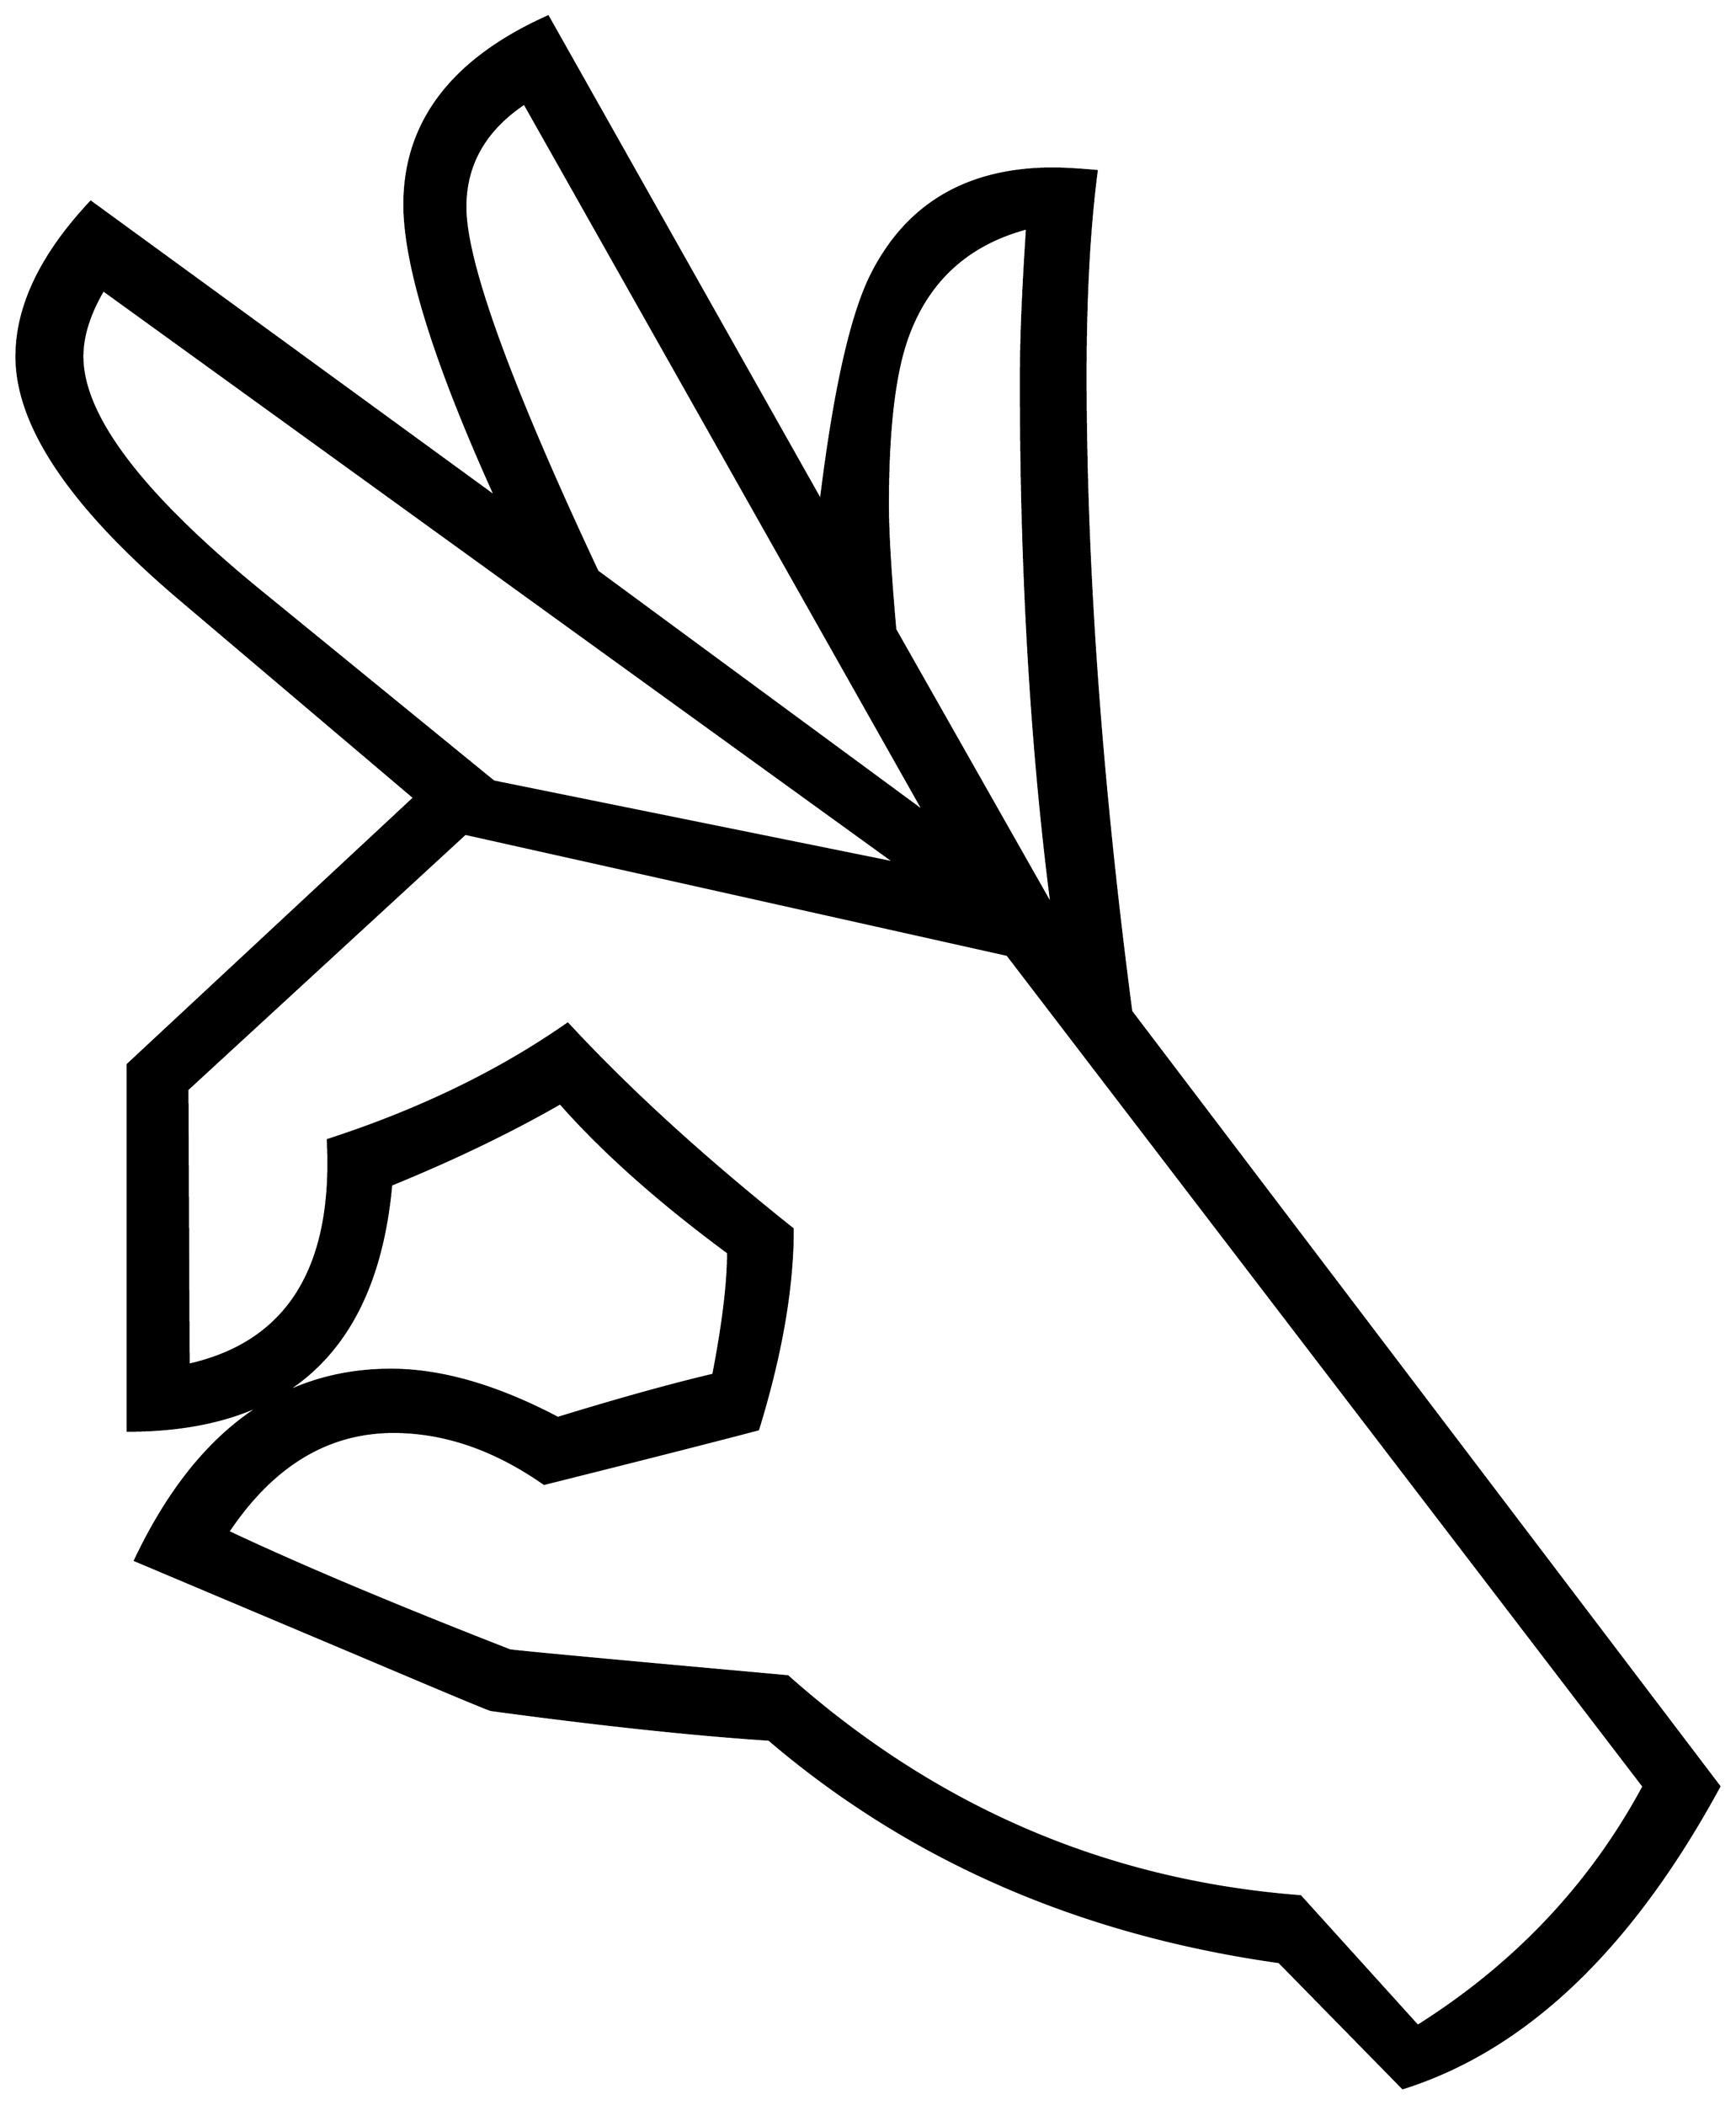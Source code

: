 


\begin{tikzpicture}[y=0.80pt, x=0.80pt, yscale=-1.0, xscale=1.0, inner sep=0pt, outer sep=0pt]
\begin{scope}[shift={(100.0,1890.0)},nonzero rule]
  \path[draw=.,fill=.,line width=1.600pt] (1550.0,-172.0) ..
    controls (1478.667,-40.667) and (1393.333,40.667) .. (1294.0,72.0)
    -- (1194.0,-30.0) .. controls (1032.667,-52.667) and
    (895.0,-112.667) .. (781.0,-210.0) .. controls (719.667,-214.0)
    and (644.667,-222.0) .. (556.0,-234.0) .. controls
    (553.333,-234.667) and (521.333,-248.0) .. (460.0,-274.0) --
    (268.0,-355.0) .. controls (316.667,-457.667) and (385.667,-509.0)
    .. (475.0,-509.0) .. controls (515.667,-509.0) and
    (560.667,-496.0) .. (610.0,-470.0) .. controls (660.0,-485.333)
    and (702.0,-497.0) .. (736.0,-505.0) .. controls
    (744.0,-546.333) and (748.0,-579.333) .. (748.0,-604.0) ..
    controls (692.0,-645.333) and (646.667,-685.667) .. (612.0,-725.0)
    .. controls (571.333,-701.667) and (525.667,-679.667) ..
    (475.0,-659.0) .. controls (463.0,-526.333) and (392.0,-460.0)
    .. (262.0,-460.0) -- (262.0,-756.0) -- (494.0,-972.0) --
    (304.0,-1133.0) .. controls (216.0,-1207.667) and
    (172.0,-1273.0) .. (172.0,-1329.0) .. controls
    (172.0,-1369.667) and (192.0,-1411.333) .. (232.0,-1454.0) --
    (560.0,-1215.0) .. controls (510.667,-1323.667) and
    (486.0,-1402.667) .. (486.0,-1452.0) .. controls
    (486.0,-1518.667) and (524.667,-1569.333) .. (602.0,-1604.0) --
    (823.0,-1212.0) .. controls (833.667,-1299.333) and
    (847.0,-1359.667) .. (863.0,-1393.0) .. controls
    (891.667,-1451.667) and (941.0,-1481.0) .. (1011.0,-1481.0) ..
    controls (1019.0,-1481.0) and (1030.667,-1480.333) ..
    (1046.0,-1479.0) .. controls (1040.0,-1433.0) and
    (1037.0,-1378.0) .. (1037.0,-1314.0) .. controls
    (1037.0,-1158.667) and (1049.333,-987.0) .. (1074.0,-799.0) --
    (1550.0,-172.0) -- cycle(1010.0,-884.0) .. controls
    (993.333,-1012.667) and (985.0,-1154.667) .. (985.0,-1310.0) ..
    controls (985.0,-1342.0) and (986.667,-1383.0) ..
    (990.0,-1433.0) .. controls (942.0,-1420.333) and
    (909.667,-1391.0) .. (893.0,-1345.0) .. controls
    (882.333,-1315.667) and (877.0,-1270.333) .. (877.0,-1209.0) ..
    controls (877.0,-1187.0) and (879.0,-1153.333) ..
    (883.0,-1108.0) -- (1010.0,-884.0) -- cycle(907.0,-960.0) --
    (583.0,-1534.0) .. controls (551.0,-1512.667) and
    (535.0,-1484.667) .. (535.0,-1450.0) .. controls
    (535.0,-1405.333) and (570.667,-1307.0) .. (642.0,-1155.0) --
    (907.0,-960.0) -- cycle(884.0,-919.0) -- (242.0,-1383.0) ..
    controls (230.667,-1363.667) and (225.0,-1345.667) ..
    (225.0,-1329.0) .. controls (225.0,-1281.0) and
    (272.667,-1218.0) .. (368.0,-1140.0) -- (558.0,-985.0) --
    (884.0,-919.0) -- cycle(1489.0,-172.0) -- (974.0,-845.0) --
    (535.0,-943.0) -- (310.0,-736.0) -- (311.0,-513.0) ..
    controls (391.667,-531.0) and (429.333,-591.667) .. (424.0,-695.0)
    .. controls (498.0,-719.0) and (562.667,-750.333) ..
    (618.0,-789.0) .. controls (667.333,-735.667) and (728.0,-680.333)
    .. (800.0,-623.0) .. controls (800.0,-575.667) and
    (790.667,-521.667) .. (772.0,-461.0) .. controls (734.0,-451.0)
    and (676.333,-436.333) .. (599.0,-417.0) .. controls
    (559.0,-445.0) and (518.333,-459.0) .. (477.0,-459.0) ..
    controls (423.667,-459.0) and (379.0,-432.0) .. (343.0,-378.0)
    .. controls (401.0,-350.667) and (477.0,-318.667) ..
    (571.0,-282.0) .. controls (573.0,-281.333) and (648.0,-274.333)
    .. (796.0,-261.0) .. controls (916.0,-154.333) and
    (1054.333,-95.0) .. (1211.0,-83.0) -- (1306.0,22.0) ..
    controls (1385.333,-28.0) and (1446.333,-92.667) ..
    (1489.0,-172.0) -- cycle;
\end{scope}

\end{tikzpicture}

